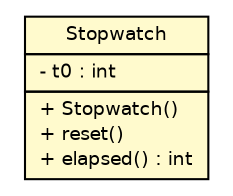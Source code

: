 #!/usr/local/bin/dot
#
# Class diagram 
# Generated by UMLGraph version R5_6-24-gf6e263 (http://www.umlgraph.org/)
#

digraph G {
	edge [fontname="Helvetica",fontsize=10,labelfontname="Helvetica",labelfontsize=10];
	node [fontname="Helvetica",fontsize=10,shape=plaintext];
	nodesep=0.25;
	ranksep=0.5;
	// lejos.utility.Stopwatch
	c11466 [label=<<table title="lejos.utility.Stopwatch" border="0" cellborder="1" cellspacing="0" cellpadding="2" port="p" bgcolor="lemonChiffon" href="./Stopwatch.html">
		<tr><td><table border="0" cellspacing="0" cellpadding="1">
<tr><td align="center" balign="center"> Stopwatch </td></tr>
		</table></td></tr>
		<tr><td><table border="0" cellspacing="0" cellpadding="1">
<tr><td align="left" balign="left"> - t0 : int </td></tr>
		</table></td></tr>
		<tr><td><table border="0" cellspacing="0" cellpadding="1">
<tr><td align="left" balign="left"> + Stopwatch() </td></tr>
<tr><td align="left" balign="left"> + reset() </td></tr>
<tr><td align="left" balign="left"> + elapsed() : int </td></tr>
		</table></td></tr>
		</table>>, URL="./Stopwatch.html", fontname="Helvetica", fontcolor="black", fontsize=9.0];
}

